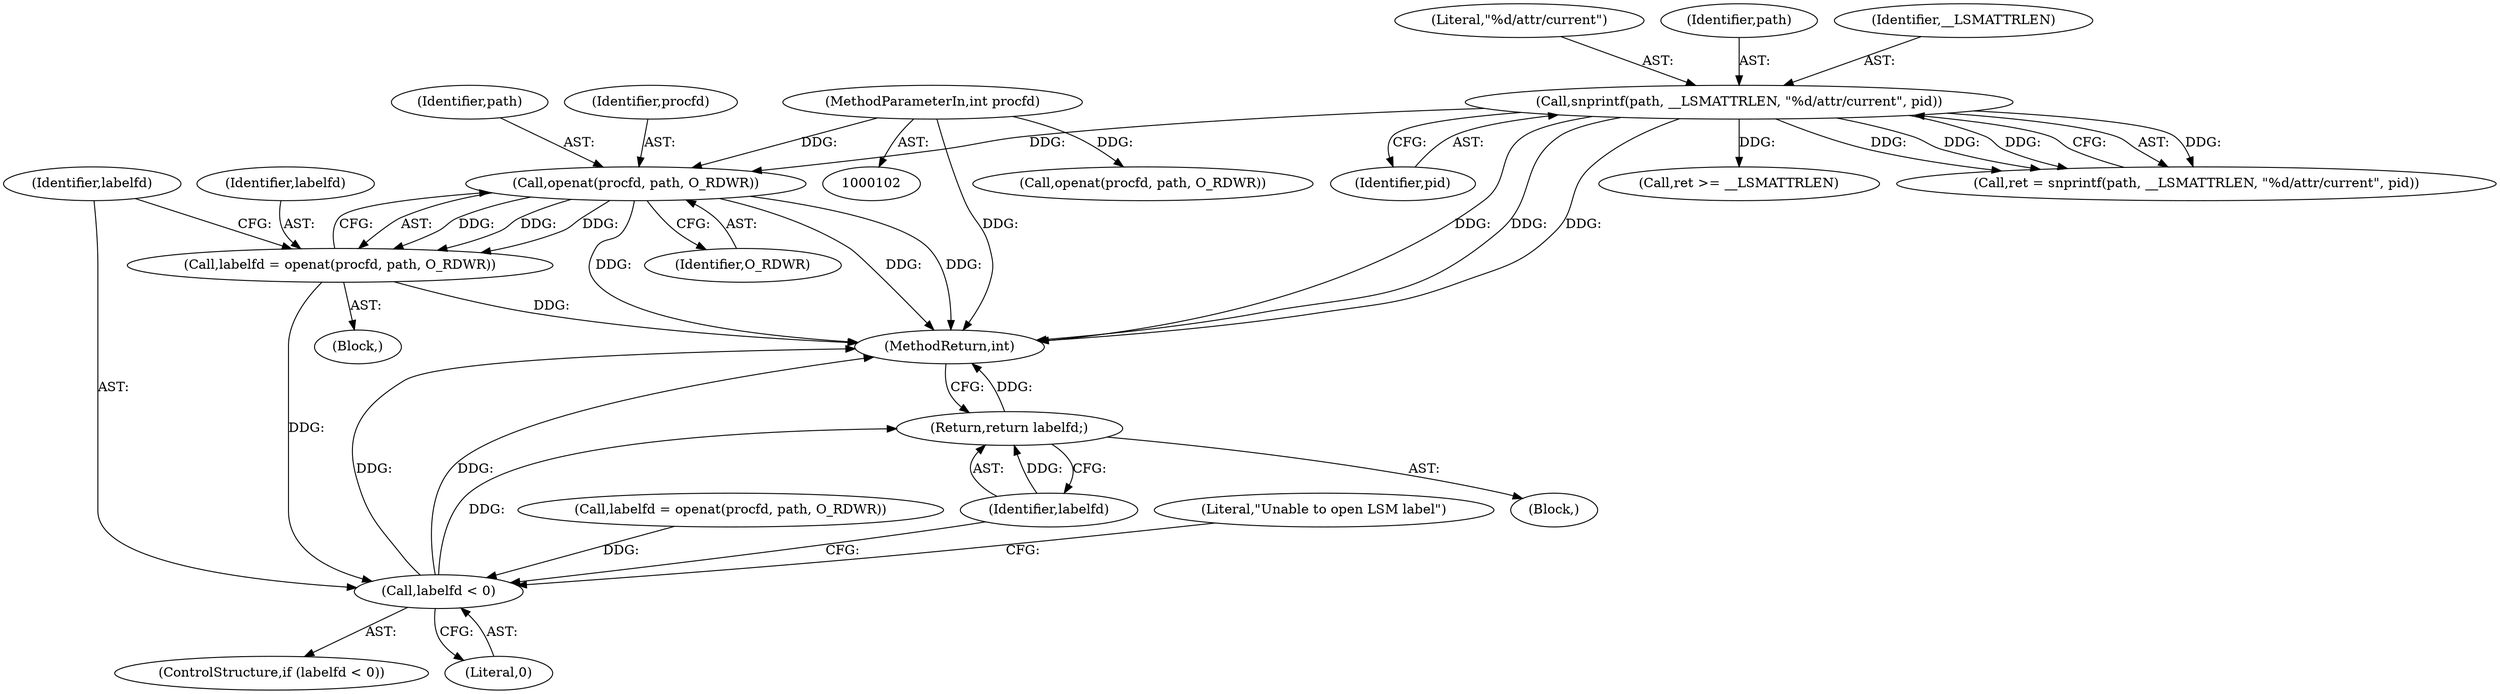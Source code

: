 digraph "0_lxc_81f466d05f2a89cb4f122ef7f593ff3f279b165c_0@API" {
"1000197" [label="(Call,openat(procfd, path, O_RDWR))"];
"1000103" [label="(MethodParameterIn,int procfd)"];
"1000179" [label="(Call,snprintf(path, __LSMATTRLEN, \"%d/attr/current\", pid))"];
"1000195" [label="(Call,labelfd = openat(procfd, path, O_RDWR))"];
"1000202" [label="(Call,labelfd < 0)"];
"1000211" [label="(Return,return labelfd;)"];
"1000201" [label="(ControlStructure,if (labelfd < 0))"];
"1000189" [label="(Call,ret >= __LSMATTRLEN)"];
"1000195" [label="(Call,labelfd = openat(procfd, path, O_RDWR))"];
"1000176" [label="(Block,)"];
"1000182" [label="(Literal,\"%d/attr/current\")"];
"1000203" [label="(Identifier,labelfd)"];
"1000196" [label="(Identifier,labelfd)"];
"1000169" [label="(Call,labelfd = openat(procfd, path, O_RDWR))"];
"1000179" [label="(Call,snprintf(path, __LSMATTRLEN, \"%d/attr/current\", pid))"];
"1000211" [label="(Return,return labelfd;)"];
"1000171" [label="(Call,openat(procfd, path, O_RDWR))"];
"1000202" [label="(Call,labelfd < 0)"];
"1000200" [label="(Identifier,O_RDWR)"];
"1000213" [label="(MethodReturn,int)"];
"1000180" [label="(Identifier,path)"];
"1000181" [label="(Identifier,__LSMATTRLEN)"];
"1000177" [label="(Call,ret = snprintf(path, __LSMATTRLEN, \"%d/attr/current\", pid))"];
"1000204" [label="(Literal,0)"];
"1000107" [label="(Block,)"];
"1000212" [label="(Identifier,labelfd)"];
"1000207" [label="(Literal,\"Unable to open LSM label\")"];
"1000199" [label="(Identifier,path)"];
"1000198" [label="(Identifier,procfd)"];
"1000103" [label="(MethodParameterIn,int procfd)"];
"1000183" [label="(Identifier,pid)"];
"1000197" [label="(Call,openat(procfd, path, O_RDWR))"];
"1000197" -> "1000195"  [label="AST: "];
"1000197" -> "1000200"  [label="CFG: "];
"1000198" -> "1000197"  [label="AST: "];
"1000199" -> "1000197"  [label="AST: "];
"1000200" -> "1000197"  [label="AST: "];
"1000195" -> "1000197"  [label="CFG: "];
"1000197" -> "1000213"  [label="DDG: "];
"1000197" -> "1000213"  [label="DDG: "];
"1000197" -> "1000213"  [label="DDG: "];
"1000197" -> "1000195"  [label="DDG: "];
"1000197" -> "1000195"  [label="DDG: "];
"1000197" -> "1000195"  [label="DDG: "];
"1000103" -> "1000197"  [label="DDG: "];
"1000179" -> "1000197"  [label="DDG: "];
"1000103" -> "1000102"  [label="AST: "];
"1000103" -> "1000213"  [label="DDG: "];
"1000103" -> "1000171"  [label="DDG: "];
"1000179" -> "1000177"  [label="AST: "];
"1000179" -> "1000183"  [label="CFG: "];
"1000180" -> "1000179"  [label="AST: "];
"1000181" -> "1000179"  [label="AST: "];
"1000182" -> "1000179"  [label="AST: "];
"1000183" -> "1000179"  [label="AST: "];
"1000177" -> "1000179"  [label="CFG: "];
"1000179" -> "1000213"  [label="DDG: "];
"1000179" -> "1000213"  [label="DDG: "];
"1000179" -> "1000213"  [label="DDG: "];
"1000179" -> "1000177"  [label="DDG: "];
"1000179" -> "1000177"  [label="DDG: "];
"1000179" -> "1000177"  [label="DDG: "];
"1000179" -> "1000177"  [label="DDG: "];
"1000179" -> "1000189"  [label="DDG: "];
"1000195" -> "1000176"  [label="AST: "];
"1000196" -> "1000195"  [label="AST: "];
"1000203" -> "1000195"  [label="CFG: "];
"1000195" -> "1000213"  [label="DDG: "];
"1000195" -> "1000202"  [label="DDG: "];
"1000202" -> "1000201"  [label="AST: "];
"1000202" -> "1000204"  [label="CFG: "];
"1000203" -> "1000202"  [label="AST: "];
"1000204" -> "1000202"  [label="AST: "];
"1000207" -> "1000202"  [label="CFG: "];
"1000212" -> "1000202"  [label="CFG: "];
"1000202" -> "1000213"  [label="DDG: "];
"1000202" -> "1000213"  [label="DDG: "];
"1000169" -> "1000202"  [label="DDG: "];
"1000202" -> "1000211"  [label="DDG: "];
"1000211" -> "1000107"  [label="AST: "];
"1000211" -> "1000212"  [label="CFG: "];
"1000212" -> "1000211"  [label="AST: "];
"1000213" -> "1000211"  [label="CFG: "];
"1000211" -> "1000213"  [label="DDG: "];
"1000212" -> "1000211"  [label="DDG: "];
}

